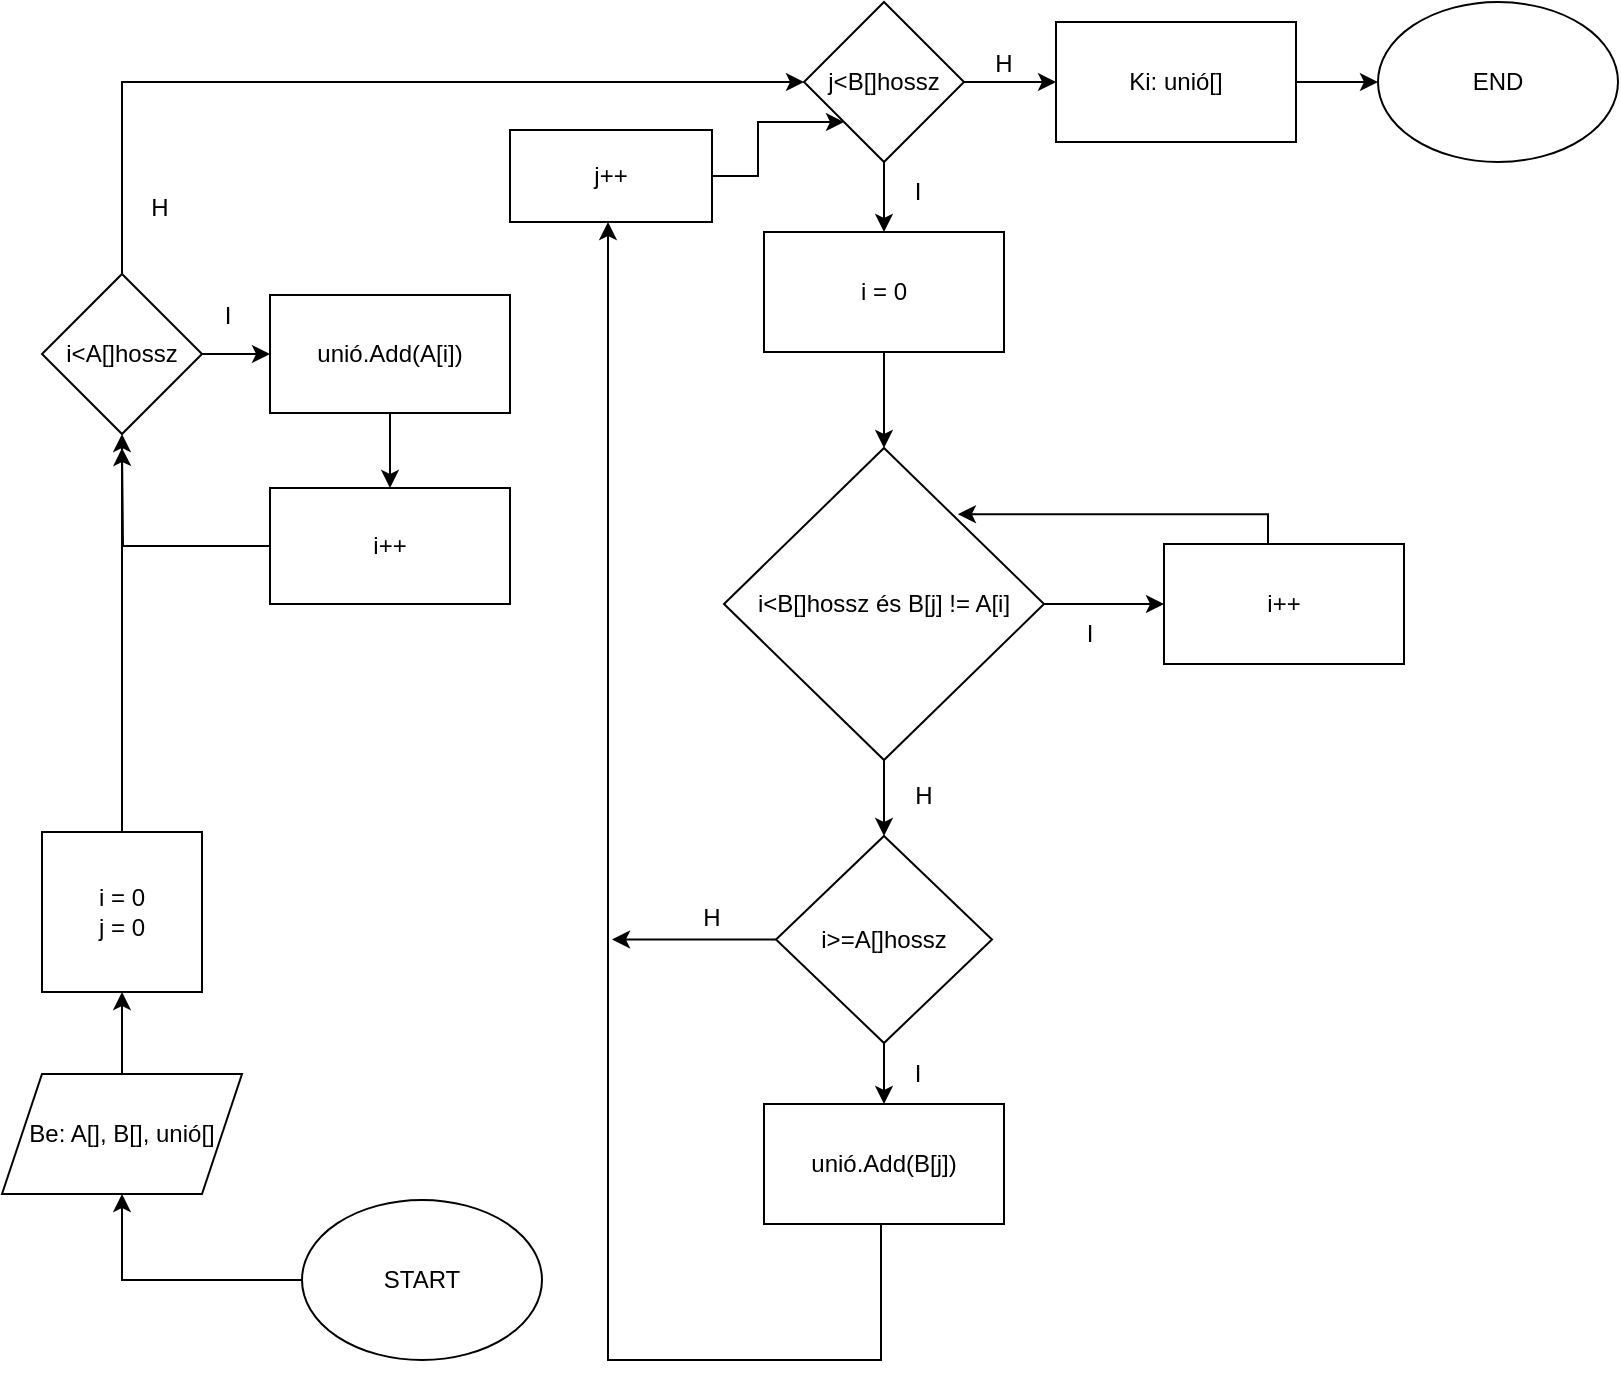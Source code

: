 <mxfile version="24.7.17">
  <diagram name="1 oldal" id="5TZ3HVSHar9nMw1OzH1a">
    <mxGraphModel dx="1434" dy="728" grid="0" gridSize="10" guides="1" tooltips="1" connect="1" arrows="1" fold="1" page="1" pageScale="1" pageWidth="827" pageHeight="1169" math="0" shadow="0">
      <root>
        <mxCell id="0" />
        <mxCell id="1" parent="0" />
        <mxCell id="g2Idjq9mp2vQE_2IkOI--3" value="" style="edgeStyle=orthogonalEdgeStyle;rounded=0;orthogonalLoop=1;jettySize=auto;html=1;" parent="1" source="g2Idjq9mp2vQE_2IkOI--1" target="g2Idjq9mp2vQE_2IkOI--2" edge="1">
          <mxGeometry relative="1" as="geometry" />
        </mxCell>
        <mxCell id="g2Idjq9mp2vQE_2IkOI--1" value="START" style="ellipse;whiteSpace=wrap;html=1;" parent="1" vertex="1">
          <mxGeometry x="421" y="675" width="120" height="80" as="geometry" />
        </mxCell>
        <mxCell id="g2Idjq9mp2vQE_2IkOI--5" value="" style="edgeStyle=orthogonalEdgeStyle;rounded=0;orthogonalLoop=1;jettySize=auto;html=1;" parent="1" source="g2Idjq9mp2vQE_2IkOI--2" target="g2Idjq9mp2vQE_2IkOI--4" edge="1">
          <mxGeometry relative="1" as="geometry" />
        </mxCell>
        <mxCell id="g2Idjq9mp2vQE_2IkOI--2" value="Be: A[], B[], unió[]" style="shape=parallelogram;perimeter=parallelogramPerimeter;whiteSpace=wrap;html=1;fixedSize=1;" parent="1" vertex="1">
          <mxGeometry x="271" y="612" width="120" height="60" as="geometry" />
        </mxCell>
        <mxCell id="g2Idjq9mp2vQE_2IkOI--7" value="" style="edgeStyle=orthogonalEdgeStyle;rounded=0;orthogonalLoop=1;jettySize=auto;html=1;" parent="1" source="g2Idjq9mp2vQE_2IkOI--4" target="g2Idjq9mp2vQE_2IkOI--6" edge="1">
          <mxGeometry relative="1" as="geometry" />
        </mxCell>
        <mxCell id="g2Idjq9mp2vQE_2IkOI--4" value="&lt;div&gt;i = 0&lt;br&gt;&lt;/div&gt;&lt;div&gt;j = 0&lt;br&gt;&lt;/div&gt;" style="whiteSpace=wrap;html=1;aspect=fixed;" parent="1" vertex="1">
          <mxGeometry x="291" y="491" width="80" height="80" as="geometry" />
        </mxCell>
        <mxCell id="m3mvCIad0vrln363fM8C-9" value="" style="edgeStyle=orthogonalEdgeStyle;rounded=0;orthogonalLoop=1;jettySize=auto;html=1;" edge="1" parent="1" source="g2Idjq9mp2vQE_2IkOI--6" target="g2Idjq9mp2vQE_2IkOI--8">
          <mxGeometry relative="1" as="geometry" />
        </mxCell>
        <mxCell id="m3mvCIad0vrln363fM8C-12" style="edgeStyle=orthogonalEdgeStyle;rounded=0;orthogonalLoop=1;jettySize=auto;html=1;entryX=0;entryY=0.5;entryDx=0;entryDy=0;" edge="1" parent="1" source="g2Idjq9mp2vQE_2IkOI--6" target="g2Idjq9mp2vQE_2IkOI--18">
          <mxGeometry relative="1" as="geometry">
            <Array as="points">
              <mxPoint x="331" y="116" />
            </Array>
          </mxGeometry>
        </mxCell>
        <mxCell id="g2Idjq9mp2vQE_2IkOI--6" value="i&amp;lt;A[]hossz" style="rhombus;whiteSpace=wrap;html=1;" parent="1" vertex="1">
          <mxGeometry x="291" y="212" width="80" height="80" as="geometry" />
        </mxCell>
        <mxCell id="m3mvCIad0vrln363fM8C-10" value="" style="edgeStyle=orthogonalEdgeStyle;rounded=0;orthogonalLoop=1;jettySize=auto;html=1;" edge="1" parent="1" source="g2Idjq9mp2vQE_2IkOI--8" target="g2Idjq9mp2vQE_2IkOI--10">
          <mxGeometry relative="1" as="geometry" />
        </mxCell>
        <mxCell id="g2Idjq9mp2vQE_2IkOI--8" value="unió.Add(A[i])" style="rounded=0;whiteSpace=wrap;html=1;" parent="1" vertex="1">
          <mxGeometry x="405" y="222.5" width="120" height="59" as="geometry" />
        </mxCell>
        <mxCell id="m3mvCIad0vrln363fM8C-11" style="edgeStyle=orthogonalEdgeStyle;rounded=0;orthogonalLoop=1;jettySize=auto;html=1;" edge="1" parent="1" source="g2Idjq9mp2vQE_2IkOI--10">
          <mxGeometry relative="1" as="geometry">
            <mxPoint x="331" y="299" as="targetPoint" />
          </mxGeometry>
        </mxCell>
        <mxCell id="g2Idjq9mp2vQE_2IkOI--10" value="i++" style="rounded=0;whiteSpace=wrap;html=1;" parent="1" vertex="1">
          <mxGeometry x="405" y="319" width="120" height="58" as="geometry" />
        </mxCell>
        <mxCell id="g2Idjq9mp2vQE_2IkOI--14" value="I" style="text;html=1;align=center;verticalAlign=middle;whiteSpace=wrap;rounded=0;" parent="1" vertex="1">
          <mxGeometry x="354" y="218" width="60" height="30" as="geometry" />
        </mxCell>
        <mxCell id="g2Idjq9mp2vQE_2IkOI--17" value="H" style="text;html=1;align=center;verticalAlign=middle;whiteSpace=wrap;rounded=0;" parent="1" vertex="1">
          <mxGeometry x="320" y="164" width="60" height="30" as="geometry" />
        </mxCell>
        <mxCell id="g2Idjq9mp2vQE_2IkOI--23" value="" style="edgeStyle=orthogonalEdgeStyle;rounded=0;orthogonalLoop=1;jettySize=auto;html=1;entryX=0.5;entryY=0;entryDx=0;entryDy=0;" parent="1" source="g2Idjq9mp2vQE_2IkOI--18" target="g2Idjq9mp2vQE_2IkOI--21" edge="1">
          <mxGeometry relative="1" as="geometry" />
        </mxCell>
        <mxCell id="g2Idjq9mp2vQE_2IkOI--44" value="" style="edgeStyle=orthogonalEdgeStyle;rounded=0;orthogonalLoop=1;jettySize=auto;html=1;" parent="1" source="g2Idjq9mp2vQE_2IkOI--18" target="g2Idjq9mp2vQE_2IkOI--42" edge="1">
          <mxGeometry relative="1" as="geometry" />
        </mxCell>
        <mxCell id="g2Idjq9mp2vQE_2IkOI--18" value="j&amp;lt;B[]hossz" style="rhombus;whiteSpace=wrap;html=1;" parent="1" vertex="1">
          <mxGeometry x="672" y="76" width="80" height="80" as="geometry" />
        </mxCell>
        <mxCell id="g2Idjq9mp2vQE_2IkOI--24" value="" style="edgeStyle=orthogonalEdgeStyle;rounded=0;orthogonalLoop=1;jettySize=auto;html=1;" parent="1" source="g2Idjq9mp2vQE_2IkOI--21" target="g2Idjq9mp2vQE_2IkOI--22" edge="1">
          <mxGeometry relative="1" as="geometry" />
        </mxCell>
        <mxCell id="g2Idjq9mp2vQE_2IkOI--21" value="i = 0" style="rounded=0;whiteSpace=wrap;html=1;" parent="1" vertex="1">
          <mxGeometry x="652" y="191" width="120" height="60" as="geometry" />
        </mxCell>
        <mxCell id="g2Idjq9mp2vQE_2IkOI--26" value="" style="edgeStyle=orthogonalEdgeStyle;rounded=0;orthogonalLoop=1;jettySize=auto;html=1;" parent="1" source="g2Idjq9mp2vQE_2IkOI--22" target="g2Idjq9mp2vQE_2IkOI--25" edge="1">
          <mxGeometry relative="1" as="geometry" />
        </mxCell>
        <mxCell id="g2Idjq9mp2vQE_2IkOI--30" value="" style="edgeStyle=orthogonalEdgeStyle;rounded=0;orthogonalLoop=1;jettySize=auto;html=1;" parent="1" source="g2Idjq9mp2vQE_2IkOI--22" target="g2Idjq9mp2vQE_2IkOI--29" edge="1">
          <mxGeometry relative="1" as="geometry" />
        </mxCell>
        <mxCell id="g2Idjq9mp2vQE_2IkOI--22" value="i&amp;lt;B[]hossz és B[j] != A[i]" style="rhombus;whiteSpace=wrap;html=1;" parent="1" vertex="1">
          <mxGeometry x="632" y="299" width="160" height="156" as="geometry" />
        </mxCell>
        <mxCell id="g2Idjq9mp2vQE_2IkOI--25" value="i++" style="rounded=0;whiteSpace=wrap;html=1;" parent="1" vertex="1">
          <mxGeometry x="852" y="347" width="120" height="60" as="geometry" />
        </mxCell>
        <mxCell id="g2Idjq9mp2vQE_2IkOI--28" style="edgeStyle=orthogonalEdgeStyle;rounded=0;orthogonalLoop=1;jettySize=auto;html=1;entryX=0.731;entryY=0.212;entryDx=0;entryDy=0;entryPerimeter=0;" parent="1" source="g2Idjq9mp2vQE_2IkOI--25" target="g2Idjq9mp2vQE_2IkOI--22" edge="1">
          <mxGeometry relative="1" as="geometry">
            <Array as="points">
              <mxPoint x="904" y="332" />
            </Array>
          </mxGeometry>
        </mxCell>
        <mxCell id="g2Idjq9mp2vQE_2IkOI--32" value="" style="edgeStyle=orthogonalEdgeStyle;rounded=0;orthogonalLoop=1;jettySize=auto;html=1;" parent="1" source="g2Idjq9mp2vQE_2IkOI--29" target="g2Idjq9mp2vQE_2IkOI--31" edge="1">
          <mxGeometry relative="1" as="geometry" />
        </mxCell>
        <mxCell id="0PIKVYjfH-3vk6iXKDxF-13" style="edgeStyle=orthogonalEdgeStyle;rounded=0;orthogonalLoop=1;jettySize=auto;html=1;" parent="1" source="g2Idjq9mp2vQE_2IkOI--29" edge="1">
          <mxGeometry relative="1" as="geometry">
            <mxPoint x="576" y="544.75" as="targetPoint" />
          </mxGeometry>
        </mxCell>
        <mxCell id="g2Idjq9mp2vQE_2IkOI--29" value="i&amp;gt;=A[]hossz" style="rhombus;whiteSpace=wrap;html=1;" parent="1" vertex="1">
          <mxGeometry x="658" y="493" width="108" height="103.5" as="geometry" />
        </mxCell>
        <mxCell id="g2Idjq9mp2vQE_2IkOI--36" value="" style="edgeStyle=orthogonalEdgeStyle;rounded=0;orthogonalLoop=1;jettySize=auto;html=1;entryX=0.5;entryY=1;entryDx=0;entryDy=0;" parent="1" edge="1">
          <mxGeometry relative="1" as="geometry">
            <mxPoint x="710.5" y="687" as="sourcePoint" />
            <mxPoint x="574" y="186" as="targetPoint" />
            <Array as="points">
              <mxPoint x="710.5" y="755" />
              <mxPoint x="574.5" y="755" />
            </Array>
          </mxGeometry>
        </mxCell>
        <mxCell id="g2Idjq9mp2vQE_2IkOI--31" value="unió.Add(B[j&lt;span style=&quot;background-color: initial;&quot;&gt;])&lt;/span&gt;" style="rounded=0;whiteSpace=wrap;html=1;" parent="1" vertex="1">
          <mxGeometry x="652" y="627" width="120" height="60" as="geometry" />
        </mxCell>
        <mxCell id="g2Idjq9mp2vQE_2IkOI--34" value="I" style="text;html=1;align=center;verticalAlign=middle;whiteSpace=wrap;rounded=0;" parent="1" vertex="1">
          <mxGeometry x="785" y="377" width="60" height="30" as="geometry" />
        </mxCell>
        <mxCell id="g2Idjq9mp2vQE_2IkOI--35" value="H" style="text;html=1;align=center;verticalAlign=middle;whiteSpace=wrap;rounded=0;" parent="1" vertex="1">
          <mxGeometry x="702" y="458" width="60" height="30" as="geometry" />
        </mxCell>
        <mxCell id="g2Idjq9mp2vQE_2IkOI--37" value="I" style="text;html=1;align=center;verticalAlign=middle;whiteSpace=wrap;rounded=0;" parent="1" vertex="1">
          <mxGeometry x="699" y="596.5" width="60" height="30" as="geometry" />
        </mxCell>
        <mxCell id="g2Idjq9mp2vQE_2IkOI--40" value="H" style="text;html=1;align=center;verticalAlign=middle;whiteSpace=wrap;rounded=0;" parent="1" vertex="1">
          <mxGeometry x="596" y="519" width="60" height="30" as="geometry" />
        </mxCell>
        <mxCell id="g2Idjq9mp2vQE_2IkOI--47" value="" style="edgeStyle=orthogonalEdgeStyle;rounded=0;orthogonalLoop=1;jettySize=auto;html=1;" parent="1" source="g2Idjq9mp2vQE_2IkOI--42" target="g2Idjq9mp2vQE_2IkOI--46" edge="1">
          <mxGeometry relative="1" as="geometry" />
        </mxCell>
        <mxCell id="g2Idjq9mp2vQE_2IkOI--42" value="Ki: unió[]" style="rounded=0;whiteSpace=wrap;html=1;" parent="1" vertex="1">
          <mxGeometry x="798" y="86" width="120" height="60" as="geometry" />
        </mxCell>
        <mxCell id="g2Idjq9mp2vQE_2IkOI--43" value="I" style="text;html=1;align=center;verticalAlign=middle;whiteSpace=wrap;rounded=0;" parent="1" vertex="1">
          <mxGeometry x="699" y="156" width="60" height="30" as="geometry" />
        </mxCell>
        <mxCell id="g2Idjq9mp2vQE_2IkOI--45" value="H" style="text;html=1;align=center;verticalAlign=middle;whiteSpace=wrap;rounded=0;" parent="1" vertex="1">
          <mxGeometry x="742" y="78" width="60" height="57" as="geometry" />
        </mxCell>
        <mxCell id="g2Idjq9mp2vQE_2IkOI--46" value="END" style="ellipse;whiteSpace=wrap;html=1;" parent="1" vertex="1">
          <mxGeometry x="959" y="76" width="120" height="80" as="geometry" />
        </mxCell>
        <mxCell id="0PIKVYjfH-3vk6iXKDxF-2" style="edgeStyle=orthogonalEdgeStyle;rounded=0;orthogonalLoop=1;jettySize=auto;html=1;entryX=0;entryY=1;entryDx=0;entryDy=0;" parent="1" source="0PIKVYjfH-3vk6iXKDxF-1" target="g2Idjq9mp2vQE_2IkOI--18" edge="1">
          <mxGeometry relative="1" as="geometry" />
        </mxCell>
        <mxCell id="0PIKVYjfH-3vk6iXKDxF-1" value="j++" style="rounded=0;whiteSpace=wrap;html=1;" parent="1" vertex="1">
          <mxGeometry x="525" y="140" width="101" height="46" as="geometry" />
        </mxCell>
      </root>
    </mxGraphModel>
  </diagram>
</mxfile>
